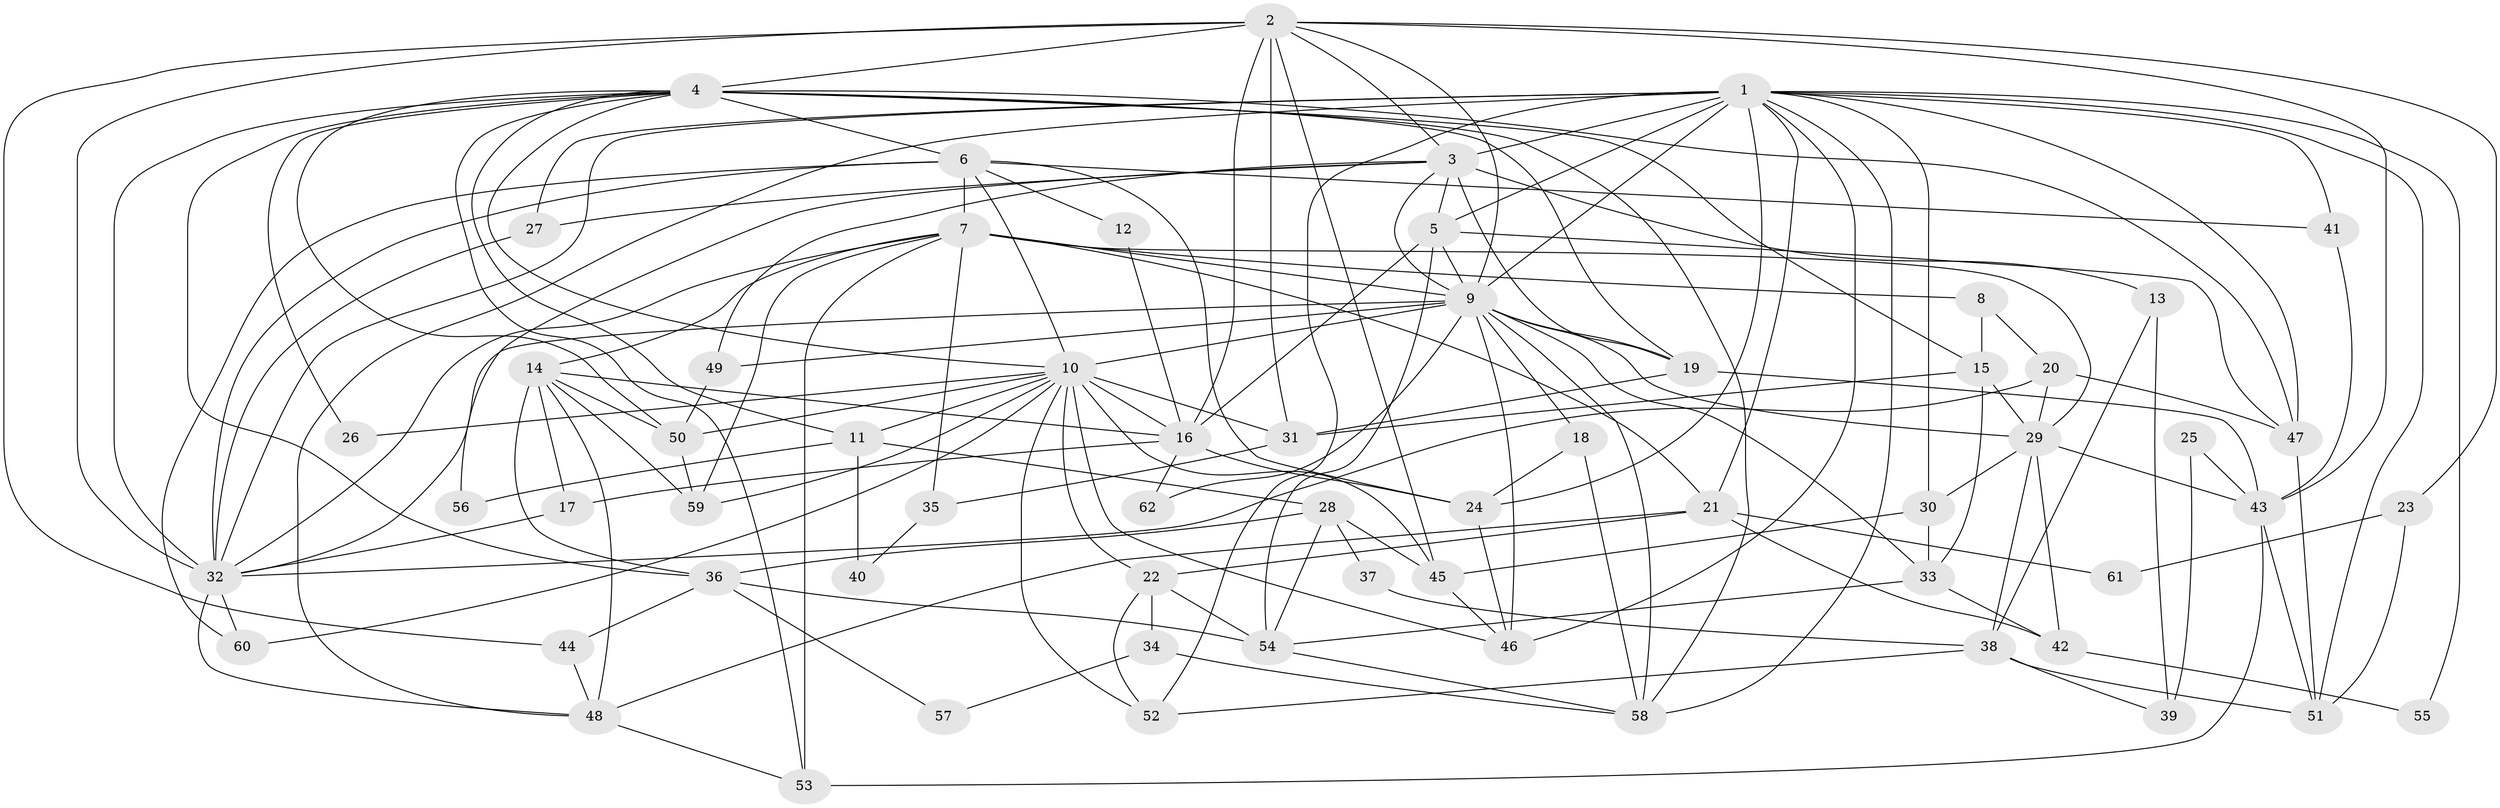 // original degree distribution, {4: 0.21951219512195122, 2: 0.14634146341463414, 3: 0.2845528455284553, 7: 0.056910569105691054, 5: 0.1951219512195122, 6: 0.08943089430894309, 8: 0.008130081300813009}
// Generated by graph-tools (version 1.1) at 2025/36/03/09/25 02:36:25]
// undirected, 62 vertices, 163 edges
graph export_dot {
graph [start="1"]
  node [color=gray90,style=filled];
  1;
  2;
  3;
  4;
  5;
  6;
  7;
  8;
  9;
  10;
  11;
  12;
  13;
  14;
  15;
  16;
  17;
  18;
  19;
  20;
  21;
  22;
  23;
  24;
  25;
  26;
  27;
  28;
  29;
  30;
  31;
  32;
  33;
  34;
  35;
  36;
  37;
  38;
  39;
  40;
  41;
  42;
  43;
  44;
  45;
  46;
  47;
  48;
  49;
  50;
  51;
  52;
  53;
  54;
  55;
  56;
  57;
  58;
  59;
  60;
  61;
  62;
  1 -- 3 [weight=3.0];
  1 -- 5 [weight=1.0];
  1 -- 9 [weight=2.0];
  1 -- 21 [weight=1.0];
  1 -- 24 [weight=1.0];
  1 -- 27 [weight=1.0];
  1 -- 30 [weight=1.0];
  1 -- 32 [weight=1.0];
  1 -- 41 [weight=1.0];
  1 -- 46 [weight=1.0];
  1 -- 47 [weight=1.0];
  1 -- 48 [weight=1.0];
  1 -- 51 [weight=1.0];
  1 -- 52 [weight=1.0];
  1 -- 55 [weight=1.0];
  1 -- 58 [weight=1.0];
  2 -- 3 [weight=1.0];
  2 -- 4 [weight=2.0];
  2 -- 9 [weight=1.0];
  2 -- 16 [weight=1.0];
  2 -- 23 [weight=1.0];
  2 -- 31 [weight=1.0];
  2 -- 32 [weight=1.0];
  2 -- 43 [weight=1.0];
  2 -- 44 [weight=1.0];
  2 -- 45 [weight=1.0];
  3 -- 5 [weight=1.0];
  3 -- 9 [weight=1.0];
  3 -- 13 [weight=2.0];
  3 -- 19 [weight=1.0];
  3 -- 27 [weight=1.0];
  3 -- 49 [weight=1.0];
  3 -- 56 [weight=1.0];
  4 -- 6 [weight=1.0];
  4 -- 10 [weight=1.0];
  4 -- 11 [weight=1.0];
  4 -- 15 [weight=1.0];
  4 -- 19 [weight=1.0];
  4 -- 26 [weight=1.0];
  4 -- 32 [weight=1.0];
  4 -- 36 [weight=1.0];
  4 -- 47 [weight=1.0];
  4 -- 50 [weight=1.0];
  4 -- 53 [weight=1.0];
  4 -- 58 [weight=1.0];
  5 -- 9 [weight=1.0];
  5 -- 16 [weight=2.0];
  5 -- 47 [weight=1.0];
  5 -- 54 [weight=1.0];
  6 -- 7 [weight=1.0];
  6 -- 10 [weight=1.0];
  6 -- 12 [weight=2.0];
  6 -- 24 [weight=1.0];
  6 -- 32 [weight=2.0];
  6 -- 41 [weight=1.0];
  6 -- 60 [weight=2.0];
  7 -- 8 [weight=2.0];
  7 -- 9 [weight=1.0];
  7 -- 14 [weight=1.0];
  7 -- 21 [weight=1.0];
  7 -- 29 [weight=2.0];
  7 -- 32 [weight=1.0];
  7 -- 35 [weight=1.0];
  7 -- 53 [weight=2.0];
  7 -- 59 [weight=1.0];
  8 -- 15 [weight=1.0];
  8 -- 20 [weight=1.0];
  9 -- 10 [weight=2.0];
  9 -- 18 [weight=1.0];
  9 -- 19 [weight=1.0];
  9 -- 29 [weight=1.0];
  9 -- 32 [weight=1.0];
  9 -- 33 [weight=1.0];
  9 -- 46 [weight=2.0];
  9 -- 49 [weight=1.0];
  9 -- 58 [weight=1.0];
  9 -- 62 [weight=1.0];
  10 -- 11 [weight=1.0];
  10 -- 16 [weight=3.0];
  10 -- 22 [weight=1.0];
  10 -- 26 [weight=1.0];
  10 -- 31 [weight=1.0];
  10 -- 45 [weight=1.0];
  10 -- 46 [weight=1.0];
  10 -- 50 [weight=1.0];
  10 -- 52 [weight=1.0];
  10 -- 59 [weight=1.0];
  10 -- 60 [weight=1.0];
  11 -- 28 [weight=1.0];
  11 -- 40 [weight=1.0];
  11 -- 56 [weight=1.0];
  12 -- 16 [weight=1.0];
  13 -- 38 [weight=1.0];
  13 -- 39 [weight=1.0];
  14 -- 16 [weight=1.0];
  14 -- 17 [weight=1.0];
  14 -- 36 [weight=1.0];
  14 -- 48 [weight=1.0];
  14 -- 50 [weight=1.0];
  14 -- 59 [weight=1.0];
  15 -- 29 [weight=3.0];
  15 -- 31 [weight=1.0];
  15 -- 33 [weight=1.0];
  16 -- 17 [weight=1.0];
  16 -- 24 [weight=1.0];
  16 -- 62 [weight=2.0];
  17 -- 32 [weight=1.0];
  18 -- 24 [weight=1.0];
  18 -- 58 [weight=1.0];
  19 -- 31 [weight=1.0];
  19 -- 43 [weight=1.0];
  20 -- 29 [weight=1.0];
  20 -- 32 [weight=1.0];
  20 -- 47 [weight=1.0];
  21 -- 22 [weight=1.0];
  21 -- 42 [weight=1.0];
  21 -- 48 [weight=1.0];
  21 -- 61 [weight=1.0];
  22 -- 34 [weight=1.0];
  22 -- 52 [weight=1.0];
  22 -- 54 [weight=1.0];
  23 -- 51 [weight=1.0];
  23 -- 61 [weight=1.0];
  24 -- 46 [weight=1.0];
  25 -- 39 [weight=1.0];
  25 -- 43 [weight=1.0];
  27 -- 32 [weight=1.0];
  28 -- 36 [weight=1.0];
  28 -- 37 [weight=1.0];
  28 -- 45 [weight=1.0];
  28 -- 54 [weight=1.0];
  29 -- 30 [weight=1.0];
  29 -- 38 [weight=2.0];
  29 -- 42 [weight=1.0];
  29 -- 43 [weight=1.0];
  30 -- 33 [weight=1.0];
  30 -- 45 [weight=1.0];
  31 -- 35 [weight=1.0];
  32 -- 48 [weight=1.0];
  32 -- 60 [weight=1.0];
  33 -- 42 [weight=1.0];
  33 -- 54 [weight=1.0];
  34 -- 57 [weight=1.0];
  34 -- 58 [weight=1.0];
  35 -- 40 [weight=1.0];
  36 -- 44 [weight=1.0];
  36 -- 54 [weight=1.0];
  36 -- 57 [weight=1.0];
  37 -- 38 [weight=1.0];
  38 -- 39 [weight=1.0];
  38 -- 51 [weight=1.0];
  38 -- 52 [weight=1.0];
  41 -- 43 [weight=1.0];
  42 -- 55 [weight=1.0];
  43 -- 51 [weight=1.0];
  43 -- 53 [weight=1.0];
  44 -- 48 [weight=1.0];
  45 -- 46 [weight=1.0];
  47 -- 51 [weight=1.0];
  48 -- 53 [weight=1.0];
  49 -- 50 [weight=1.0];
  50 -- 59 [weight=1.0];
  54 -- 58 [weight=1.0];
}
